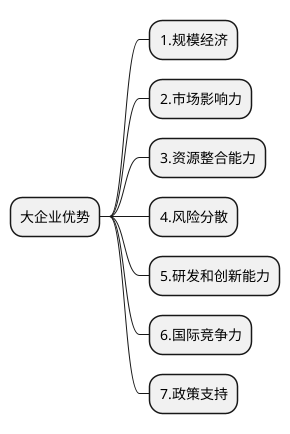 @startmindmap
* 大企业优势
** 1.规模经济
** 2.市场影响力
** 3.资源整合能力
** 4.风险分散
** 5.研发和创新能力
** 6.国际竞争力
** 7.政策支持
@endmindmap